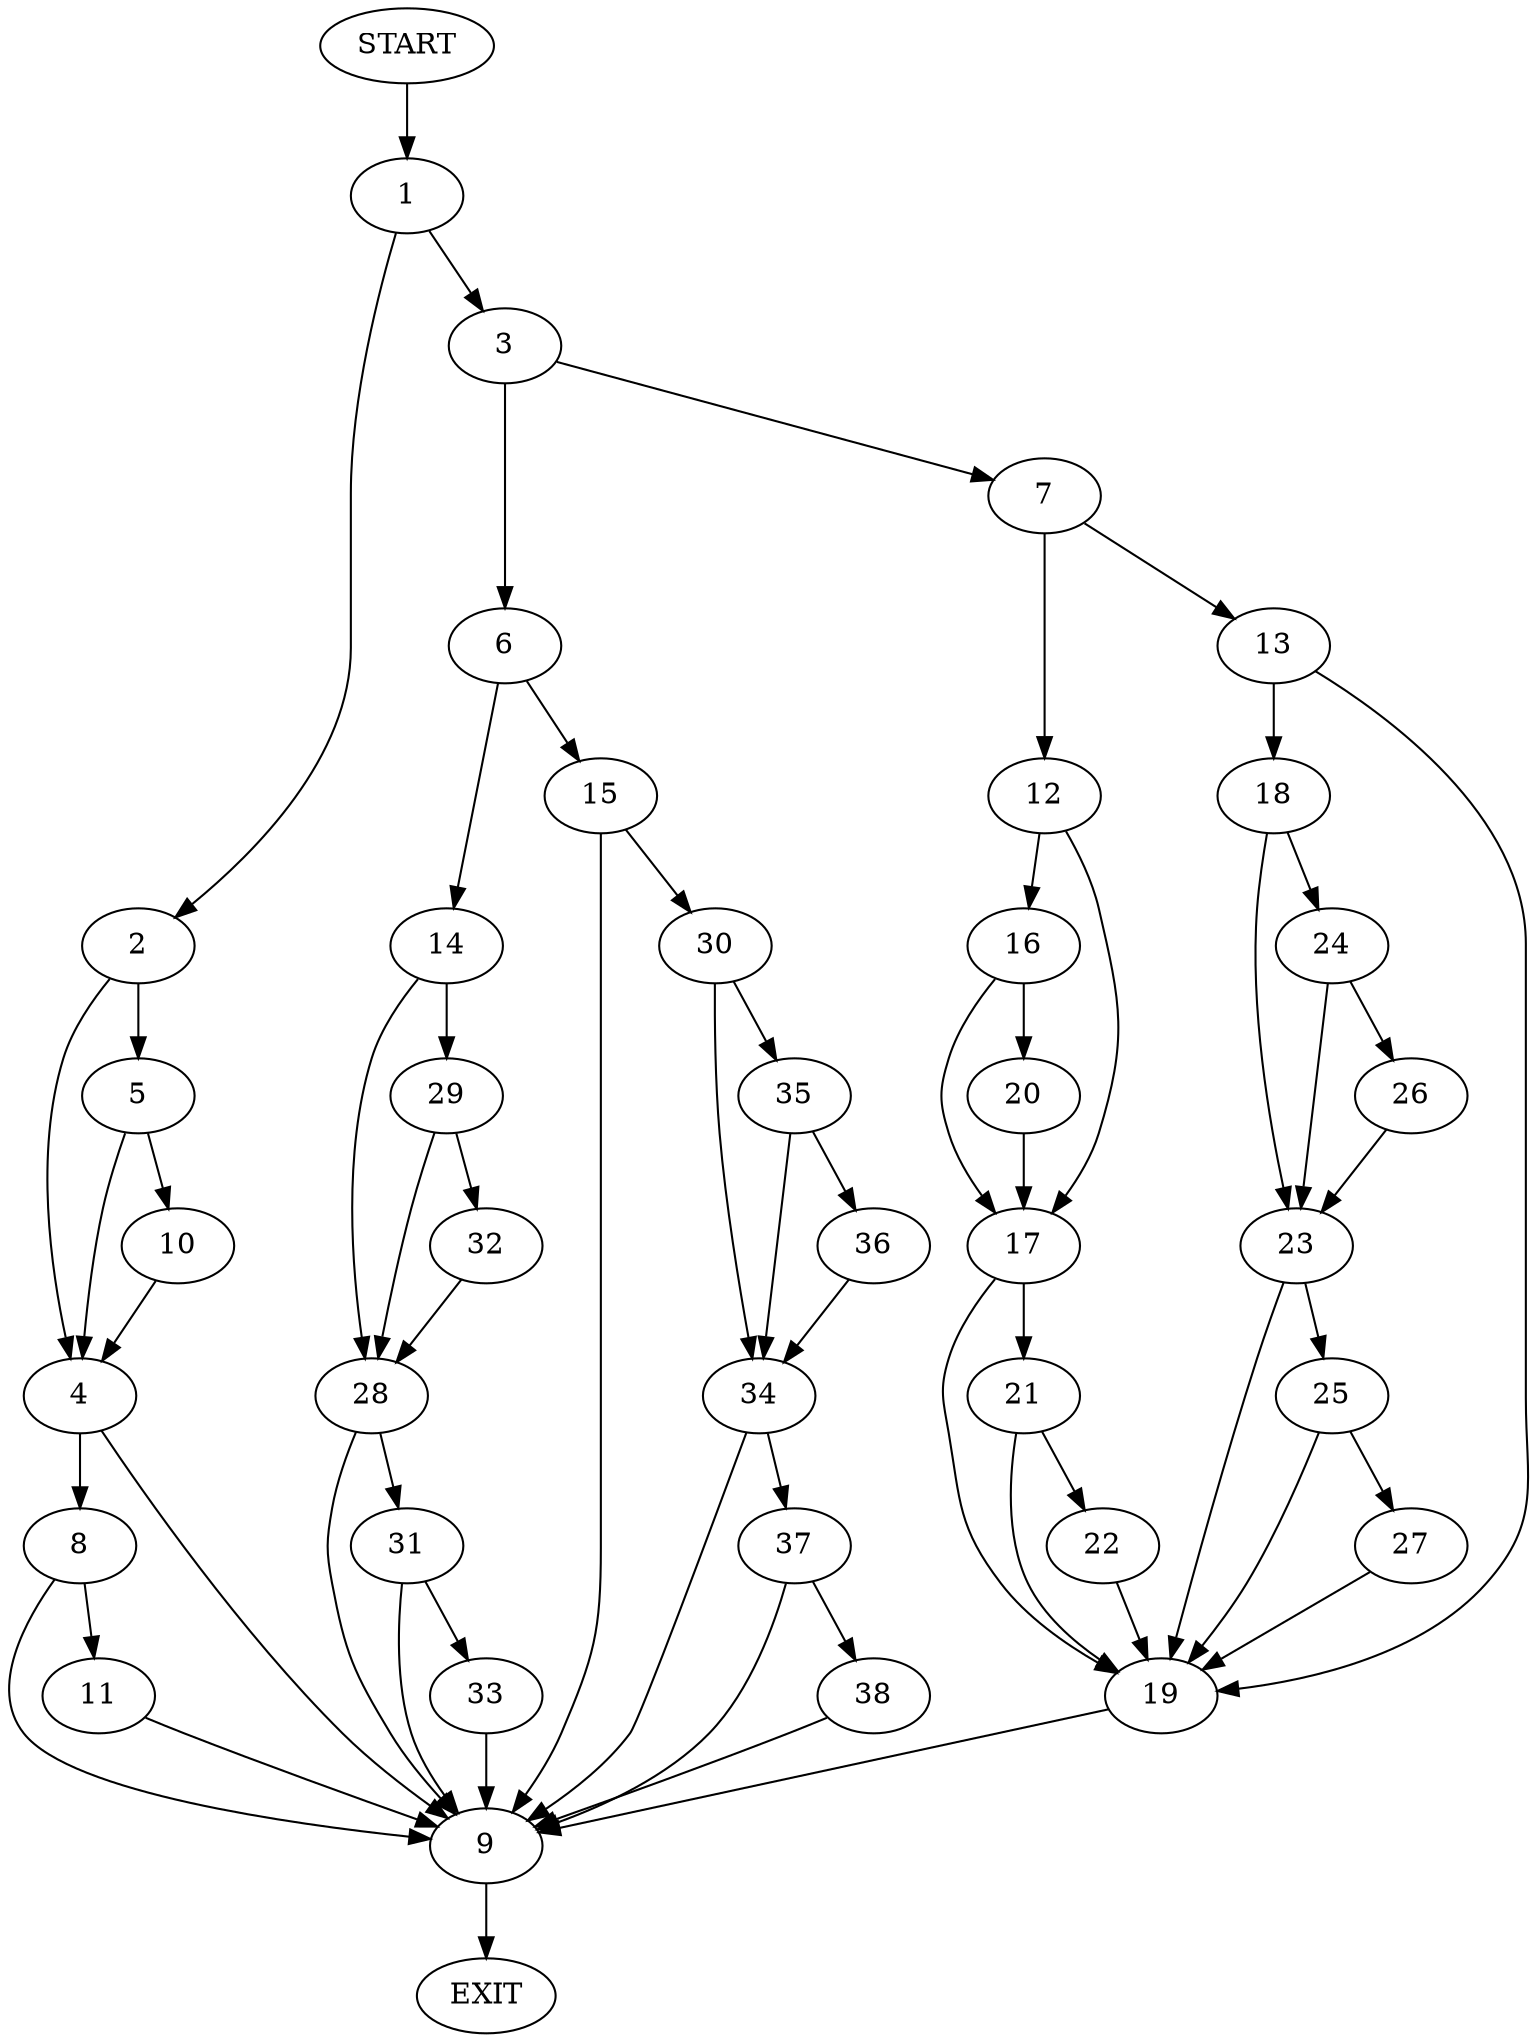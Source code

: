 digraph {
0 [label="START"]
39 [label="EXIT"]
0 -> 1
1 -> 2
1 -> 3
2 -> 4
2 -> 5
3 -> 6
3 -> 7
4 -> 8
4 -> 9
5 -> 4
5 -> 10
10 -> 4
8 -> 9
8 -> 11
9 -> 39
11 -> 9
7 -> 12
7 -> 13
6 -> 14
6 -> 15
12 -> 16
12 -> 17
13 -> 18
13 -> 19
16 -> 17
16 -> 20
17 -> 21
17 -> 19
20 -> 17
21 -> 19
21 -> 22
19 -> 9
22 -> 19
18 -> 23
18 -> 24
23 -> 19
23 -> 25
24 -> 26
24 -> 23
26 -> 23
25 -> 19
25 -> 27
27 -> 19
14 -> 28
14 -> 29
15 -> 30
15 -> 9
28 -> 31
28 -> 9
29 -> 28
29 -> 32
32 -> 28
31 -> 9
31 -> 33
33 -> 9
30 -> 34
30 -> 35
35 -> 34
35 -> 36
34 -> 37
34 -> 9
36 -> 34
37 -> 38
37 -> 9
38 -> 9
}
